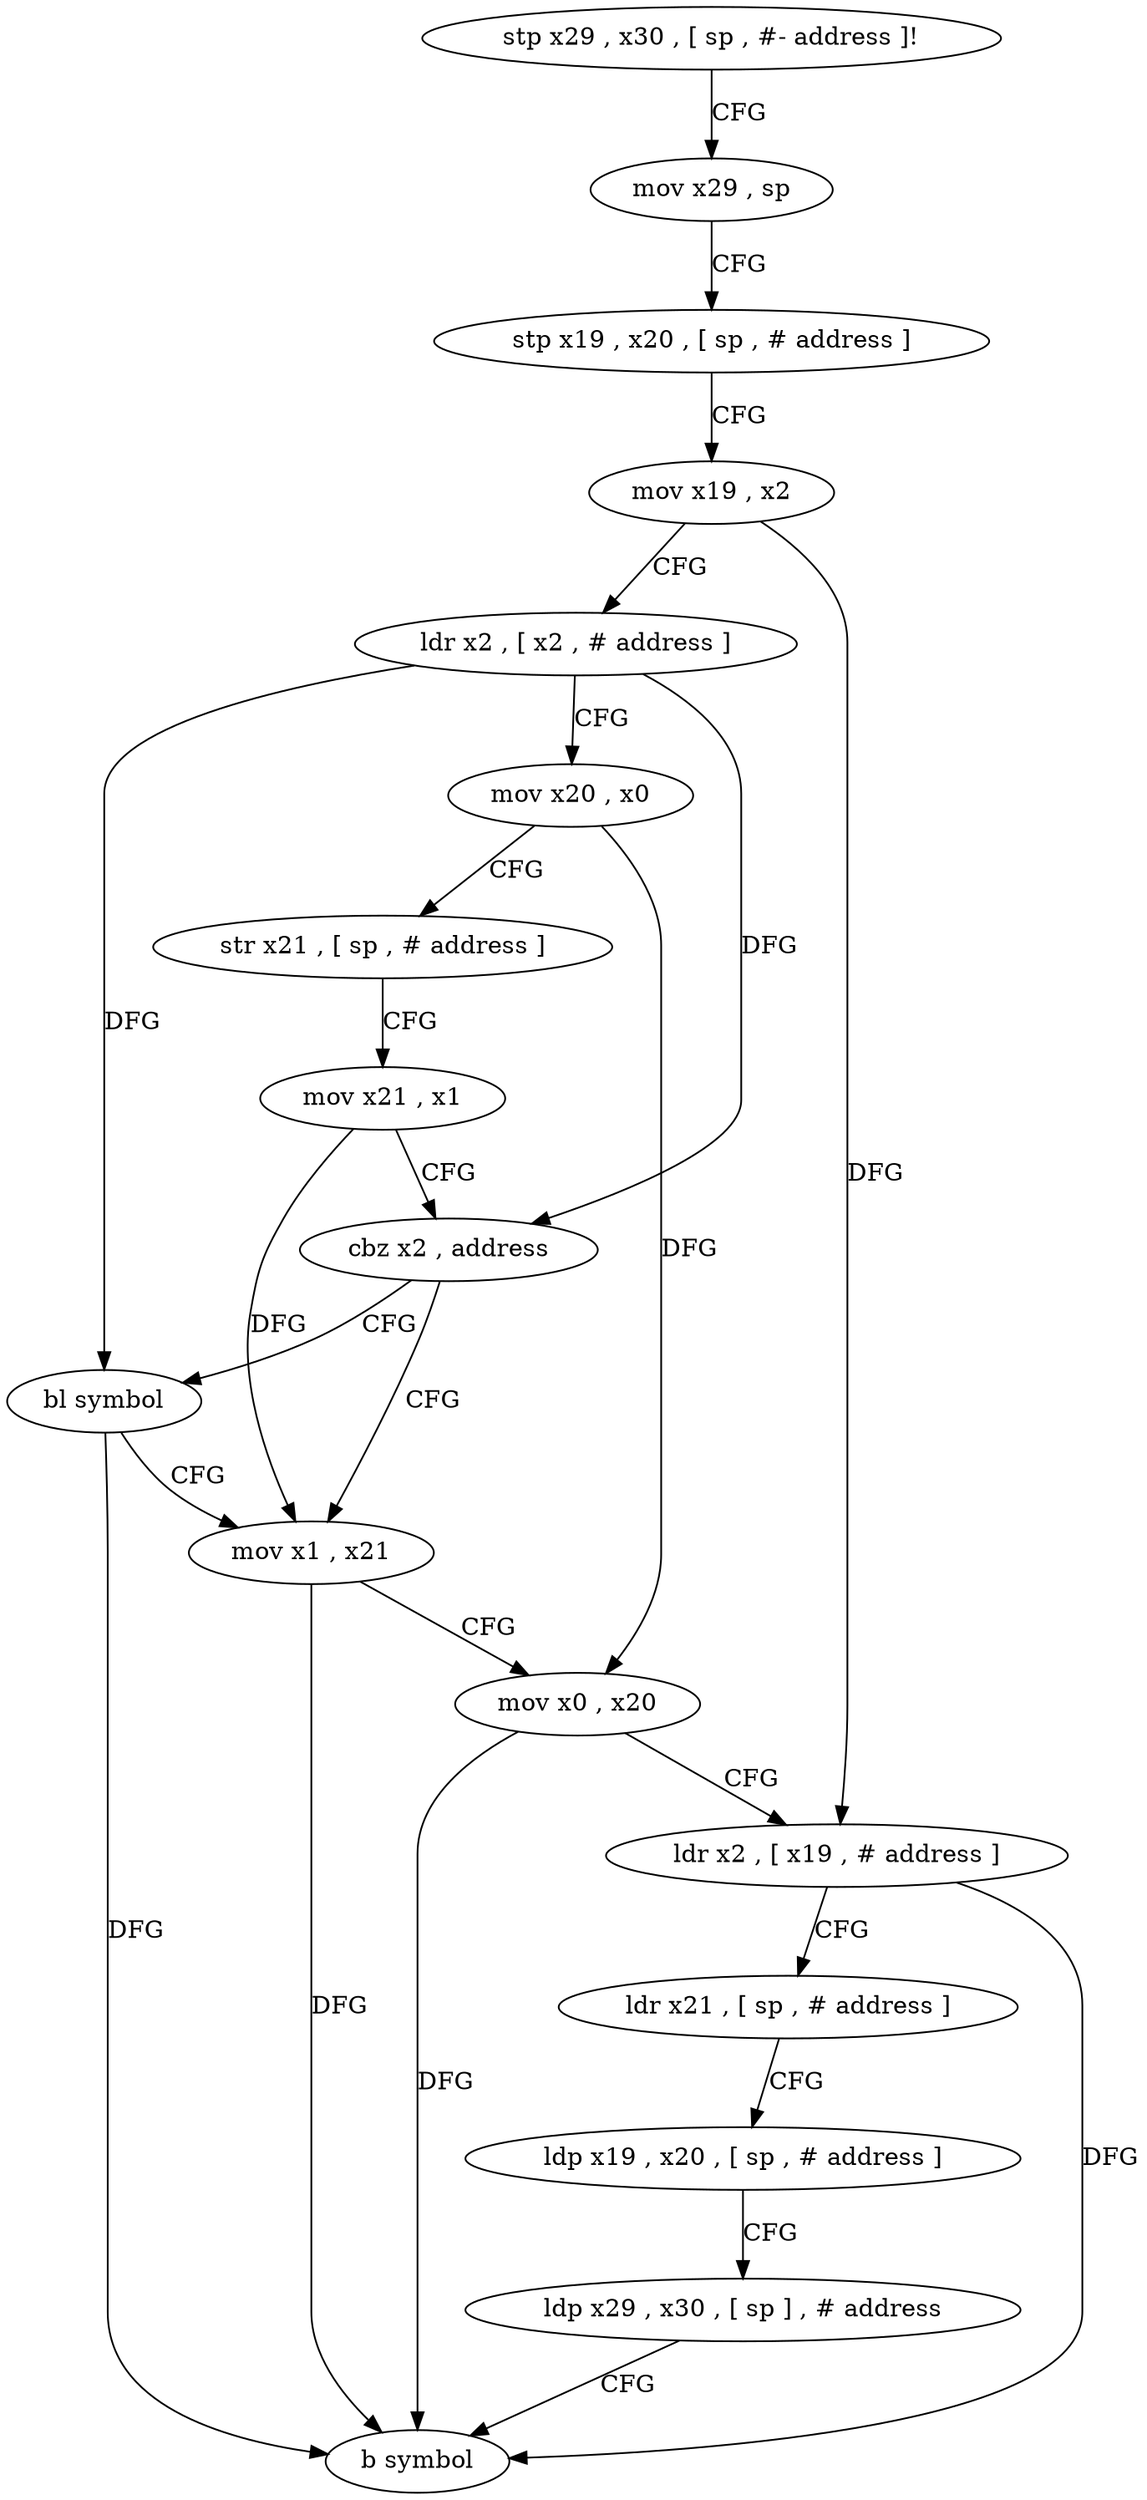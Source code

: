 digraph "func" {
"4214136" [label = "stp x29 , x30 , [ sp , #- address ]!" ]
"4214140" [label = "mov x29 , sp" ]
"4214144" [label = "stp x19 , x20 , [ sp , # address ]" ]
"4214148" [label = "mov x19 , x2" ]
"4214152" [label = "ldr x2 , [ x2 , # address ]" ]
"4214156" [label = "mov x20 , x0" ]
"4214160" [label = "str x21 , [ sp , # address ]" ]
"4214164" [label = "mov x21 , x1" ]
"4214168" [label = "cbz x2 , address" ]
"4214176" [label = "mov x1 , x21" ]
"4214172" [label = "bl symbol" ]
"4214180" [label = "mov x0 , x20" ]
"4214184" [label = "ldr x2 , [ x19 , # address ]" ]
"4214188" [label = "ldr x21 , [ sp , # address ]" ]
"4214192" [label = "ldp x19 , x20 , [ sp , # address ]" ]
"4214196" [label = "ldp x29 , x30 , [ sp ] , # address" ]
"4214200" [label = "b symbol" ]
"4214136" -> "4214140" [ label = "CFG" ]
"4214140" -> "4214144" [ label = "CFG" ]
"4214144" -> "4214148" [ label = "CFG" ]
"4214148" -> "4214152" [ label = "CFG" ]
"4214148" -> "4214184" [ label = "DFG" ]
"4214152" -> "4214156" [ label = "CFG" ]
"4214152" -> "4214168" [ label = "DFG" ]
"4214152" -> "4214172" [ label = "DFG" ]
"4214156" -> "4214160" [ label = "CFG" ]
"4214156" -> "4214180" [ label = "DFG" ]
"4214160" -> "4214164" [ label = "CFG" ]
"4214164" -> "4214168" [ label = "CFG" ]
"4214164" -> "4214176" [ label = "DFG" ]
"4214168" -> "4214176" [ label = "CFG" ]
"4214168" -> "4214172" [ label = "CFG" ]
"4214176" -> "4214180" [ label = "CFG" ]
"4214176" -> "4214200" [ label = "DFG" ]
"4214172" -> "4214176" [ label = "CFG" ]
"4214172" -> "4214200" [ label = "DFG" ]
"4214180" -> "4214184" [ label = "CFG" ]
"4214180" -> "4214200" [ label = "DFG" ]
"4214184" -> "4214188" [ label = "CFG" ]
"4214184" -> "4214200" [ label = "DFG" ]
"4214188" -> "4214192" [ label = "CFG" ]
"4214192" -> "4214196" [ label = "CFG" ]
"4214196" -> "4214200" [ label = "CFG" ]
}
